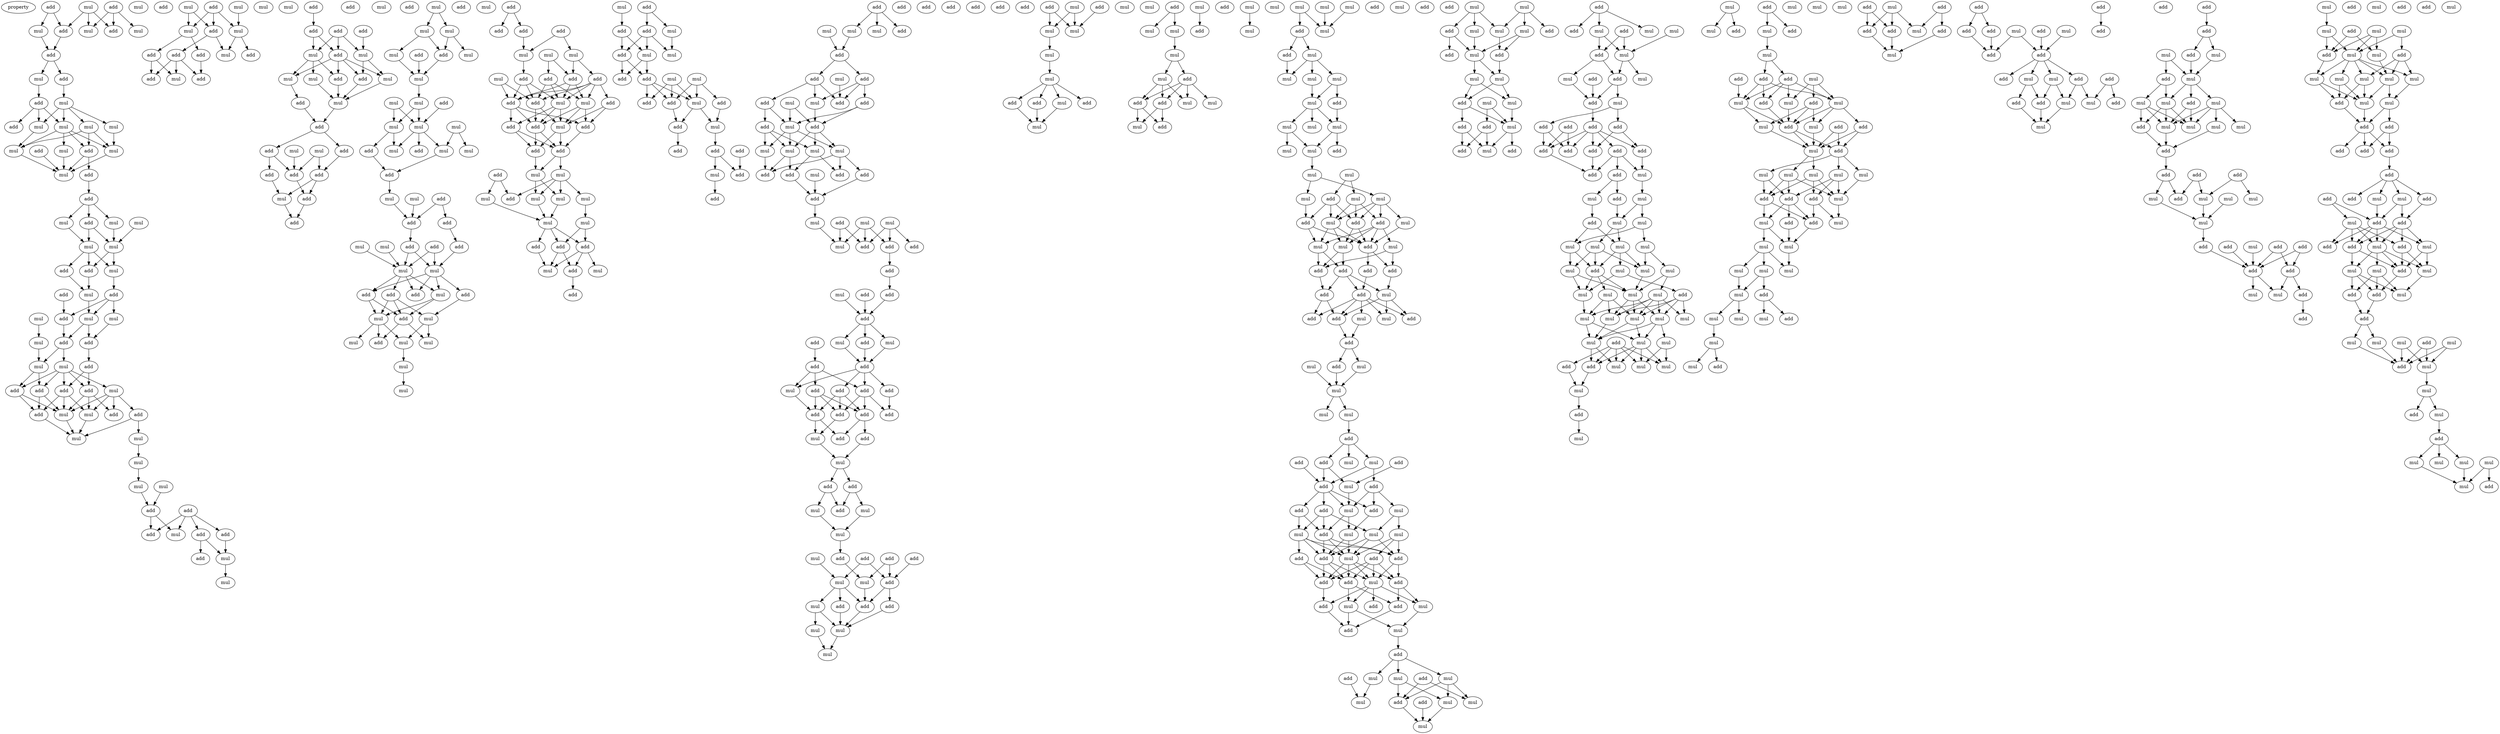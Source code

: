 digraph {
    node [fontcolor=black]
    property [mul=2,lf=1.5]
    0 [ label = add ];
    1 [ label = add ];
    2 [ label = mul ];
    3 [ label = add ];
    4 [ label = mul ];
    5 [ label = add ];
    6 [ label = mul ];
    7 [ label = mul ];
    8 [ label = add ];
    9 [ label = mul ];
    10 [ label = mul ];
    11 [ label = add ];
    12 [ label = add ];
    13 [ label = add ];
    14 [ label = mul ];
    15 [ label = mul ];
    16 [ label = mul ];
    17 [ label = mul ];
    18 [ label = add ];
    19 [ label = mul ];
    20 [ label = mul ];
    21 [ label = add ];
    22 [ label = mul ];
    23 [ label = mul ];
    24 [ label = add ];
    25 [ label = mul ];
    26 [ label = add ];
    27 [ label = add ];
    28 [ label = mul ];
    29 [ label = add ];
    30 [ label = mul ];
    31 [ label = mul ];
    32 [ label = mul ];
    33 [ label = mul ];
    34 [ label = add ];
    35 [ label = add ];
    36 [ label = mul ];
    37 [ label = mul ];
    38 [ label = add ];
    39 [ label = add ];
    40 [ label = add ];
    41 [ label = mul ];
    42 [ label = mul ];
    43 [ label = mul ];
    44 [ label = add ];
    45 [ label = mul ];
    46 [ label = add ];
    47 [ label = add ];
    48 [ label = mul ];
    49 [ label = mul ];
    50 [ label = add ];
    51 [ label = mul ];
    52 [ label = add ];
    53 [ label = add ];
    54 [ label = add ];
    55 [ label = mul ];
    56 [ label = add ];
    57 [ label = add ];
    58 [ label = add ];
    59 [ label = mul ];
    60 [ label = mul ];
    61 [ label = mul ];
    62 [ label = mul ];
    63 [ label = mul ];
    64 [ label = mul ];
    65 [ label = add ];
    66 [ label = add ];
    67 [ label = mul ];
    68 [ label = add ];
    69 [ label = add ];
    70 [ label = add ];
    71 [ label = add ];
    72 [ label = mul ];
    73 [ label = mul ];
    74 [ label = mul ];
    75 [ label = add ];
    76 [ label = mul ];
    77 [ label = mul ];
    78 [ label = mul ];
    79 [ label = add ];
    80 [ label = mul ];
    81 [ label = add ];
    82 [ label = add ];
    83 [ label = add ];
    84 [ label = mul ];
    85 [ label = add ];
    86 [ label = add ];
    87 [ label = mul ];
    88 [ label = add ];
    89 [ label = mul ];
    90 [ label = add ];
    91 [ label = add ];
    92 [ label = add ];
    93 [ label = add ];
    94 [ label = mul ];
    95 [ label = add ];
    96 [ label = mul ];
    97 [ label = add ];
    98 [ label = mul ];
    99 [ label = mul ];
    100 [ label = mul ];
    101 [ label = add ];
    102 [ label = add ];
    103 [ label = mul ];
    104 [ label = add ];
    105 [ label = add ];
    106 [ label = add ];
    107 [ label = mul ];
    108 [ label = mul ];
    109 [ label = add ];
    110 [ label = add ];
    111 [ label = add ];
    112 [ label = add ];
    113 [ label = add ];
    114 [ label = mul ];
    115 [ label = add ];
    116 [ label = mul ];
    117 [ label = add ];
    118 [ label = mul ];
    119 [ label = mul ];
    120 [ label = mul ];
    121 [ label = add ];
    122 [ label = mul ];
    123 [ label = add ];
    124 [ label = mul ];
    125 [ label = add ];
    126 [ label = mul ];
    127 [ label = add ];
    128 [ label = mul ];
    129 [ label = mul ];
    130 [ label = mul ];
    131 [ label = mul ];
    132 [ label = mul ];
    133 [ label = mul ];
    134 [ label = add ];
    135 [ label = add ];
    136 [ label = mul ];
    137 [ label = mul ];
    138 [ label = mul ];
    139 [ label = add ];
    140 [ label = mul ];
    141 [ label = add ];
    142 [ label = mul ];
    143 [ label = add ];
    144 [ label = add ];
    145 [ label = add ];
    146 [ label = add ];
    147 [ label = add ];
    148 [ label = mul ];
    149 [ label = mul ];
    150 [ label = mul ];
    151 [ label = mul ];
    152 [ label = add ];
    153 [ label = add ];
    154 [ label = add ];
    155 [ label = mul ];
    156 [ label = add ];
    157 [ label = mul ];
    158 [ label = mul ];
    159 [ label = add ];
    160 [ label = add ];
    161 [ label = mul ];
    162 [ label = mul ];
    163 [ label = mul ];
    164 [ label = mul ];
    165 [ label = add ];
    166 [ label = mul ];
    167 [ label = add ];
    168 [ label = add ];
    169 [ label = add ];
    170 [ label = mul ];
    171 [ label = mul ];
    172 [ label = mul ];
    173 [ label = add ];
    174 [ label = add ];
    175 [ label = mul ];
    176 [ label = add ];
    177 [ label = add ];
    178 [ label = mul ];
    179 [ label = add ];
    180 [ label = add ];
    181 [ label = mul ];
    182 [ label = add ];
    183 [ label = add ];
    184 [ label = mul ];
    185 [ label = add ];
    186 [ label = add ];
    187 [ label = add ];
    188 [ label = add ];
    189 [ label = mul ];
    190 [ label = add ];
    191 [ label = mul ];
    192 [ label = mul ];
    193 [ label = mul ];
    194 [ label = mul ];
    195 [ label = add ];
    196 [ label = mul ];
    197 [ label = mul ];
    198 [ label = mul ];
    199 [ label = add ];
    200 [ label = add ];
    201 [ label = add ];
    202 [ label = add ];
    203 [ label = mul ];
    204 [ label = mul ];
    205 [ label = add ];
    206 [ label = mul ];
    207 [ label = add ];
    208 [ label = add ];
    209 [ label = add ];
    210 [ label = mul ];
    211 [ label = mul ];
    212 [ label = add ];
    213 [ label = mul ];
    214 [ label = add ];
    215 [ label = add ];
    216 [ label = mul ];
    217 [ label = mul ];
    218 [ label = add ];
    219 [ label = add ];
    220 [ label = mul ];
    221 [ label = add ];
    222 [ label = mul ];
    223 [ label = add ];
    224 [ label = add ];
    225 [ label = add ];
    226 [ label = add ];
    227 [ label = mul ];
    228 [ label = add ];
    229 [ label = add ];
    230 [ label = add ];
    231 [ label = mul ];
    232 [ label = mul ];
    233 [ label = mul ];
    234 [ label = add ];
    235 [ label = add ];
    236 [ label = add ];
    237 [ label = mul ];
    238 [ label = add ];
    239 [ label = add ];
    240 [ label = mul ];
    241 [ label = add ];
    242 [ label = mul ];
    243 [ label = add ];
    244 [ label = add ];
    245 [ label = add ];
    246 [ label = mul ];
    247 [ label = add ];
    248 [ label = mul ];
    249 [ label = mul ];
    250 [ label = mul ];
    251 [ label = mul ];
    252 [ label = mul ];
    253 [ label = add ];
    254 [ label = add ];
    255 [ label = add ];
    256 [ label = add ];
    257 [ label = add ];
    258 [ label = add ];
    259 [ label = mul ];
    260 [ label = mul ];
    261 [ label = mul ];
    262 [ label = add ];
    263 [ label = mul ];
    264 [ label = add ];
    265 [ label = add ];
    266 [ label = add ];
    267 [ label = mul ];
    268 [ label = add ];
    269 [ label = add ];
    270 [ label = add ];
    271 [ label = add ];
    272 [ label = add ];
    273 [ label = add ];
    274 [ label = add ];
    275 [ label = mul ];
    276 [ label = mul ];
    277 [ label = add ];
    278 [ label = add ];
    279 [ label = mul ];
    280 [ label = add ];
    281 [ label = add ];
    282 [ label = add ];
    283 [ label = add ];
    284 [ label = add ];
    285 [ label = add ];
    286 [ label = add ];
    287 [ label = add ];
    288 [ label = mul ];
    289 [ label = add ];
    290 [ label = add ];
    291 [ label = mul ];
    292 [ label = add ];
    293 [ label = add ];
    294 [ label = add ];
    295 [ label = mul ];
    296 [ label = add ];
    297 [ label = add ];
    298 [ label = mul ];
    299 [ label = mul ];
    300 [ label = mul ];
    301 [ label = add ];
    302 [ label = add ];
    303 [ label = add ];
    304 [ label = add ];
    305 [ label = mul ];
    306 [ label = mul ];
    307 [ label = add ];
    308 [ label = add ];
    309 [ label = mul ];
    310 [ label = add ];
    311 [ label = add ];
    312 [ label = mul ];
    313 [ label = mul ];
    314 [ label = mul ];
    315 [ label = add ];
    316 [ label = mul ];
    317 [ label = add ];
    318 [ label = add ];
    319 [ label = mul ];
    320 [ label = mul ];
    321 [ label = mul ];
    322 [ label = mul ];
    323 [ label = mul ];
    324 [ label = add ];
    325 [ label = mul ];
    326 [ label = add ];
    327 [ label = add ];
    328 [ label = mul ];
    329 [ label = mul ];
    330 [ label = add ];
    331 [ label = mul ];
    332 [ label = add ];
    333 [ label = mul ];
    334 [ label = add ];
    335 [ label = mul ];
    336 [ label = mul ];
    337 [ label = mul ];
    338 [ label = add ];
    339 [ label = add ];
    340 [ label = add ];
    341 [ label = mul ];
    342 [ label = mul ];
    343 [ label = mul ];
    344 [ label = add ];
    345 [ label = mul ];
    346 [ label = mul ];
    347 [ label = mul ];
    348 [ label = mul ];
    349 [ label = mul ];
    350 [ label = mul ];
    351 [ label = add ];
    352 [ label = mul ];
    353 [ label = add ];
    354 [ label = mul ];
    355 [ label = mul ];
    356 [ label = mul ];
    357 [ label = mul ];
    358 [ label = mul ];
    359 [ label = add ];
    360 [ label = mul ];
    361 [ label = mul ];
    362 [ label = mul ];
    363 [ label = mul ];
    364 [ label = mul ];
    365 [ label = add ];
    366 [ label = mul ];
    367 [ label = mul ];
    368 [ label = add ];
    369 [ label = mul ];
    370 [ label = mul ];
    371 [ label = mul ];
    372 [ label = add ];
    373 [ label = mul ];
    374 [ label = add ];
    375 [ label = mul ];
    376 [ label = add ];
    377 [ label = mul ];
    378 [ label = mul ];
    379 [ label = mul ];
    380 [ label = add ];
    381 [ label = add ];
    382 [ label = add ];
    383 [ label = add ];
    384 [ label = add ];
    385 [ label = add ];
    386 [ label = add ];
    387 [ label = mul ];
    388 [ label = add ];
    389 [ label = mul ];
    390 [ label = mul ];
    391 [ label = add ];
    392 [ label = add ];
    393 [ label = add ];
    394 [ label = mul ];
    395 [ label = add ];
    396 [ label = mul ];
    397 [ label = add ];
    398 [ label = mul ];
    399 [ label = mul ];
    400 [ label = mul ];
    401 [ label = add ];
    402 [ label = mul ];
    403 [ label = add ];
    404 [ label = add ];
    405 [ label = mul ];
    406 [ label = mul ];
    407 [ label = add ];
    408 [ label = add ];
    409 [ label = add ];
    410 [ label = mul ];
    411 [ label = add ];
    412 [ label = add ];
    413 [ label = mul ];
    414 [ label = mul ];
    415 [ label = add ];
    416 [ label = add ];
    417 [ label = add ];
    418 [ label = add ];
    419 [ label = mul ];
    420 [ label = mul ];
    421 [ label = mul ];
    422 [ label = mul ];
    423 [ label = add ];
    424 [ label = mul ];
    425 [ label = add ];
    426 [ label = add ];
    427 [ label = add ];
    428 [ label = mul ];
    429 [ label = add ];
    430 [ label = add ];
    431 [ label = add ];
    432 [ label = mul ];
    433 [ label = add ];
    434 [ label = add ];
    435 [ label = mul ];
    436 [ label = add ];
    437 [ label = add ];
    438 [ label = mul ];
    439 [ label = add ];
    440 [ label = mul ];
    441 [ label = mul ];
    442 [ label = mul ];
    443 [ label = add ];
    444 [ label = add ];
    445 [ label = add ];
    446 [ label = mul ];
    447 [ label = mul ];
    448 [ label = add ];
    449 [ label = mul ];
    450 [ label = mul ];
    451 [ label = mul ];
    452 [ label = mul ];
    453 [ label = mul ];
    454 [ label = mul ];
    455 [ label = mul ];
    456 [ label = add ];
    457 [ label = add ];
    458 [ label = add ];
    459 [ label = mul ];
    460 [ label = add ];
    461 [ label = mul ];
    462 [ label = mul ];
    463 [ label = mul ];
    464 [ label = add ];
    465 [ label = mul ];
    466 [ label = add ];
    467 [ label = add ];
    468 [ label = mul ];
    469 [ label = add ];
    470 [ label = add ];
    471 [ label = mul ];
    472 [ label = add ];
    473 [ label = mul ];
    474 [ label = mul ];
    475 [ label = add ];
    476 [ label = mul ];
    477 [ label = add ];
    478 [ label = mul ];
    479 [ label = add ];
    480 [ label = mul ];
    481 [ label = add ];
    482 [ label = mul ];
    483 [ label = add ];
    484 [ label = add ];
    485 [ label = mul ];
    486 [ label = add ];
    487 [ label = add ];
    488 [ label = add ];
    489 [ label = add ];
    490 [ label = add ];
    491 [ label = add ];
    492 [ label = add ];
    493 [ label = add ];
    494 [ label = add ];
    495 [ label = mul ];
    496 [ label = add ];
    497 [ label = add ];
    498 [ label = add ];
    499 [ label = mul ];
    500 [ label = mul ];
    501 [ label = mul ];
    502 [ label = mul ];
    503 [ label = add ];
    504 [ label = mul ];
    505 [ label = mul ];
    506 [ label = mul ];
    507 [ label = mul ];
    508 [ label = add ];
    509 [ label = mul ];
    510 [ label = mul ];
    511 [ label = mul ];
    512 [ label = mul ];
    513 [ label = mul ];
    514 [ label = mul ];
    515 [ label = mul ];
    516 [ label = add ];
    517 [ label = mul ];
    518 [ label = mul ];
    519 [ label = mul ];
    520 [ label = mul ];
    521 [ label = mul ];
    522 [ label = mul ];
    523 [ label = mul ];
    524 [ label = add ];
    525 [ label = mul ];
    526 [ label = mul ];
    527 [ label = mul ];
    528 [ label = add ];
    529 [ label = mul ];
    530 [ label = add ];
    531 [ label = mul ];
    532 [ label = mul ];
    533 [ label = mul ];
    534 [ label = mul ];
    535 [ label = add ];
    536 [ label = add ];
    537 [ label = mul ];
    538 [ label = add ];
    539 [ label = mul ];
    540 [ label = add ];
    541 [ label = mul ];
    542 [ label = add ];
    543 [ label = mul ];
    544 [ label = add ];
    545 [ label = add ];
    546 [ label = mul ];
    547 [ label = add ];
    548 [ label = mul ];
    549 [ label = mul ];
    550 [ label = add ];
    551 [ label = mul ];
    552 [ label = mul ];
    553 [ label = add ];
    554 [ label = add ];
    555 [ label = add ];
    556 [ label = mul ];
    557 [ label = add ];
    558 [ label = mul ];
    559 [ label = mul ];
    560 [ label = mul ];
    561 [ label = mul ];
    562 [ label = mul ];
    563 [ label = mul ];
    564 [ label = add ];
    565 [ label = add ];
    566 [ label = add ];
    567 [ label = add ];
    568 [ label = mul ];
    569 [ label = add ];
    570 [ label = mul ];
    571 [ label = mul ];
    572 [ label = mul ];
    573 [ label = mul ];
    574 [ label = mul ];
    575 [ label = mul ];
    576 [ label = mul ];
    577 [ label = add ];
    578 [ label = mul ];
    579 [ label = mul ];
    580 [ label = mul ];
    581 [ label = add ];
    582 [ label = mul ];
    583 [ label = mul ];
    584 [ label = mul ];
    585 [ label = add ];
    586 [ label = mul ];
    587 [ label = mul ];
    588 [ label = mul ];
    589 [ label = add ];
    590 [ label = add ];
    591 [ label = mul ];
    592 [ label = add ];
    593 [ label = add ];
    594 [ label = add ];
    595 [ label = mul ];
    596 [ label = add ];
    597 [ label = mul ];
    598 [ label = mul ];
    599 [ label = add ];
    600 [ label = add ];
    601 [ label = add ];
    602 [ label = add ];
    603 [ label = add ];
    604 [ label = add ];
    605 [ label = add ];
    606 [ label = add ];
    607 [ label = mul ];
    608 [ label = mul ];
    609 [ label = add ];
    610 [ label = add ];
    611 [ label = add ];
    612 [ label = mul ];
    613 [ label = mul ];
    614 [ label = mul ];
    615 [ label = add ];
    616 [ label = add ];
    617 [ label = add ];
    618 [ label = add ];
    619 [ label = add ];
    620 [ label = mul ];
    621 [ label = mul ];
    622 [ label = add ];
    623 [ label = mul ];
    624 [ label = add ];
    625 [ label = add ];
    626 [ label = mul ];
    627 [ label = mul ];
    628 [ label = mul ];
    629 [ label = mul ];
    630 [ label = mul ];
    631 [ label = mul ];
    632 [ label = mul ];
    633 [ label = add ];
    634 [ label = add ];
    635 [ label = add ];
    636 [ label = add ];
    637 [ label = add ];
    638 [ label = mul ];
    639 [ label = mul ];
    640 [ label = mul ];
    641 [ label = mul ];
    642 [ label = add ];
    643 [ label = mul ];
    644 [ label = add ];
    645 [ label = mul ];
    646 [ label = add ];
    647 [ label = add ];
    648 [ label = add ];
    649 [ label = add ];
    650 [ label = add ];
    651 [ label = mul ];
    652 [ label = add ];
    653 [ label = mul ];
    654 [ label = add ];
    655 [ label = mul ];
    656 [ label = add ];
    657 [ label = mul ];
    658 [ label = mul ];
    659 [ label = mul ];
    660 [ label = add ];
    661 [ label = add ];
    662 [ label = mul ];
    663 [ label = mul ];
    664 [ label = mul ];
    665 [ label = mul ];
    666 [ label = mul ];
    667 [ label = mul ];
    668 [ label = mul ];
    669 [ label = add ];
    670 [ label = mul ];
    671 [ label = mul ];
    672 [ label = add ];
    673 [ label = add ];
    674 [ label = add ];
    675 [ label = mul ];
    676 [ label = add ];
    677 [ label = add ];
    678 [ label = add ];
    679 [ label = add ];
    680 [ label = add ];
    681 [ label = mul ];
    682 [ label = add ];
    683 [ label = add ];
    684 [ label = mul ];
    685 [ label = add ];
    686 [ label = add ];
    687 [ label = mul ];
    688 [ label = add ];
    689 [ label = add ];
    690 [ label = mul ];
    691 [ label = mul ];
    692 [ label = add ];
    693 [ label = add ];
    694 [ label = mul ];
    695 [ label = mul ];
    696 [ label = mul ];
    697 [ label = add ];
    698 [ label = add ];
    699 [ label = mul ];
    700 [ label = add ];
    701 [ label = add ];
    702 [ label = add ];
    703 [ label = mul ];
    704 [ label = mul ];
    705 [ label = mul ];
    706 [ label = add ];
    707 [ label = mul ];
    708 [ label = mul ];
    709 [ label = add ];
    710 [ label = mul ];
    711 [ label = add ];
    712 [ label = mul ];
    713 [ label = add ];
    714 [ label = mul ];
    715 [ label = mul ];
    716 [ label = mul ];
    717 [ label = mul ];
    718 [ label = mul ];
    719 [ label = add ];
    720 [ label = mul ];
    0 -> 3 [ name = 0 ];
    0 -> 7 [ name = 1 ];
    1 -> 4 [ name = 2 ];
    1 -> 5 [ name = 3 ];
    1 -> 6 [ name = 4 ];
    2 -> 3 [ name = 5 ];
    2 -> 4 [ name = 6 ];
    2 -> 5 [ name = 7 ];
    3 -> 8 [ name = 8 ];
    7 -> 8 [ name = 9 ];
    8 -> 9 [ name = 10 ];
    8 -> 11 [ name = 11 ];
    9 -> 13 [ name = 12 ];
    11 -> 14 [ name = 13 ];
    13 -> 16 [ name = 14 ];
    13 -> 17 [ name = 15 ];
    13 -> 18 [ name = 16 ];
    14 -> 15 [ name = 17 ];
    14 -> 16 [ name = 18 ];
    14 -> 17 [ name = 19 ];
    14 -> 19 [ name = 20 ];
    15 -> 22 [ name = 21 ];
    15 -> 23 [ name = 22 ];
    15 -> 24 [ name = 23 ];
    16 -> 20 [ name = 24 ];
    16 -> 22 [ name = 25 ];
    16 -> 23 [ name = 26 ];
    16 -> 24 [ name = 27 ];
    17 -> 23 [ name = 28 ];
    19 -> 22 [ name = 29 ];
    20 -> 25 [ name = 30 ];
    21 -> 25 [ name = 31 ];
    22 -> 25 [ name = 32 ];
    23 -> 25 [ name = 33 ];
    24 -> 25 [ name = 34 ];
    24 -> 26 [ name = 35 ];
    26 -> 27 [ name = 36 ];
    27 -> 28 [ name = 37 ];
    27 -> 29 [ name = 38 ];
    27 -> 31 [ name = 39 ];
    28 -> 33 [ name = 40 ];
    29 -> 32 [ name = 41 ];
    29 -> 33 [ name = 42 ];
    30 -> 32 [ name = 43 ];
    31 -> 32 [ name = 44 ];
    32 -> 34 [ name = 45 ];
    32 -> 36 [ name = 46 ];
    33 -> 34 [ name = 47 ];
    33 -> 35 [ name = 48 ];
    33 -> 36 [ name = 49 ];
    34 -> 37 [ name = 50 ];
    35 -> 37 [ name = 51 ];
    36 -> 38 [ name = 52 ];
    37 -> 42 [ name = 53 ];
    38 -> 40 [ name = 54 ];
    38 -> 41 [ name = 55 ];
    38 -> 42 [ name = 56 ];
    39 -> 40 [ name = 57 ];
    40 -> 46 [ name = 58 ];
    41 -> 44 [ name = 59 ];
    42 -> 44 [ name = 60 ];
    42 -> 46 [ name = 61 ];
    43 -> 45 [ name = 62 ];
    44 -> 47 [ name = 63 ];
    45 -> 48 [ name = 64 ];
    46 -> 48 [ name = 65 ];
    46 -> 49 [ name = 66 ];
    47 -> 50 [ name = 67 ];
    47 -> 54 [ name = 68 ];
    48 -> 52 [ name = 69 ];
    48 -> 53 [ name = 70 ];
    49 -> 50 [ name = 71 ];
    49 -> 51 [ name = 72 ];
    49 -> 52 [ name = 73 ];
    49 -> 53 [ name = 74 ];
    49 -> 54 [ name = 75 ];
    50 -> 55 [ name = 76 ];
    50 -> 56 [ name = 77 ];
    50 -> 59 [ name = 78 ];
    51 -> 55 [ name = 79 ];
    51 -> 56 [ name = 80 ];
    51 -> 57 [ name = 81 ];
    51 -> 59 [ name = 82 ];
    52 -> 58 [ name = 83 ];
    52 -> 59 [ name = 84 ];
    53 -> 58 [ name = 85 ];
    53 -> 59 [ name = 86 ];
    54 -> 55 [ name = 87 ];
    54 -> 58 [ name = 88 ];
    54 -> 59 [ name = 89 ];
    55 -> 61 [ name = 90 ];
    57 -> 60 [ name = 91 ];
    57 -> 61 [ name = 92 ];
    58 -> 61 [ name = 93 ];
    59 -> 61 [ name = 94 ];
    60 -> 62 [ name = 95 ];
    62 -> 63 [ name = 96 ];
    63 -> 65 [ name = 97 ];
    64 -> 65 [ name = 98 ];
    65 -> 67 [ name = 99 ];
    65 -> 69 [ name = 100 ];
    66 -> 67 [ name = 101 ];
    66 -> 68 [ name = 102 ];
    66 -> 69 [ name = 103 ];
    66 -> 70 [ name = 104 ];
    68 -> 71 [ name = 105 ];
    68 -> 72 [ name = 106 ];
    70 -> 72 [ name = 107 ];
    72 -> 73 [ name = 108 ];
    74 -> 78 [ name = 109 ];
    74 -> 79 [ name = 110 ];
    75 -> 78 [ name = 111 ];
    75 -> 79 [ name = 112 ];
    75 -> 80 [ name = 113 ];
    77 -> 80 [ name = 114 ];
    78 -> 82 [ name = 115 ];
    78 -> 85 [ name = 116 ];
    79 -> 83 [ name = 117 ];
    79 -> 84 [ name = 118 ];
    80 -> 81 [ name = 119 ];
    80 -> 84 [ name = 120 ];
    82 -> 86 [ name = 121 ];
    82 -> 87 [ name = 122 ];
    83 -> 86 [ name = 123 ];
    83 -> 87 [ name = 124 ];
    83 -> 88 [ name = 125 ];
    85 -> 88 [ name = 126 ];
    90 -> 92 [ name = 127 ];
    91 -> 94 [ name = 128 ];
    91 -> 95 [ name = 129 ];
    91 -> 96 [ name = 130 ];
    92 -> 94 [ name = 131 ];
    92 -> 95 [ name = 132 ];
    93 -> 96 [ name = 133 ];
    94 -> 98 [ name = 134 ];
    94 -> 99 [ name = 135 ];
    94 -> 101 [ name = 136 ];
    95 -> 97 [ name = 137 ];
    95 -> 98 [ name = 138 ];
    95 -> 100 [ name = 139 ];
    95 -> 101 [ name = 140 ];
    96 -> 97 [ name = 141 ];
    96 -> 100 [ name = 142 ];
    97 -> 103 [ name = 143 ];
    98 -> 102 [ name = 144 ];
    99 -> 103 [ name = 145 ];
    100 -> 103 [ name = 146 ];
    101 -> 103 [ name = 147 ];
    102 -> 104 [ name = 148 ];
    103 -> 104 [ name = 149 ];
    104 -> 105 [ name = 150 ];
    104 -> 109 [ name = 151 ];
    105 -> 110 [ name = 152 ];
    105 -> 111 [ name = 153 ];
    107 -> 111 [ name = 154 ];
    107 -> 112 [ name = 155 ];
    108 -> 111 [ name = 156 ];
    109 -> 112 [ name = 157 ];
    110 -> 114 [ name = 158 ];
    111 -> 113 [ name = 159 ];
    112 -> 113 [ name = 160 ];
    112 -> 114 [ name = 161 ];
    113 -> 115 [ name = 162 ];
    114 -> 115 [ name = 163 ];
    118 -> 119 [ name = 164 ];
    118 -> 120 [ name = 165 ];
    119 -> 122 [ name = 166 ];
    119 -> 123 [ name = 167 ];
    120 -> 123 [ name = 168 ];
    120 -> 124 [ name = 169 ];
    122 -> 126 [ name = 170 ];
    123 -> 126 [ name = 171 ];
    125 -> 126 [ name = 172 ];
    126 -> 129 [ name = 173 ];
    127 -> 132 [ name = 174 ];
    129 -> 131 [ name = 175 ];
    129 -> 132 [ name = 176 ];
    130 -> 131 [ name = 177 ];
    130 -> 132 [ name = 178 ];
    131 -> 135 [ name = 179 ];
    131 -> 137 [ name = 180 ];
    132 -> 134 [ name = 181 ];
    132 -> 137 [ name = 182 ];
    132 -> 138 [ name = 183 ];
    133 -> 136 [ name = 184 ];
    133 -> 138 [ name = 185 ];
    135 -> 139 [ name = 186 ];
    138 -> 139 [ name = 187 ];
    139 -> 140 [ name = 188 ];
    140 -> 144 [ name = 189 ];
    141 -> 143 [ name = 190 ];
    141 -> 144 [ name = 191 ];
    142 -> 144 [ name = 192 ];
    143 -> 146 [ name = 193 ];
    144 -> 147 [ name = 194 ];
    145 -> 150 [ name = 195 ];
    145 -> 151 [ name = 196 ];
    146 -> 150 [ name = 197 ];
    147 -> 150 [ name = 198 ];
    147 -> 151 [ name = 199 ];
    148 -> 151 [ name = 200 ];
    149 -> 151 [ name = 201 ];
    150 -> 152 [ name = 202 ];
    150 -> 154 [ name = 203 ];
    150 -> 155 [ name = 204 ];
    150 -> 156 [ name = 205 ];
    151 -> 153 [ name = 206 ];
    151 -> 154 [ name = 207 ];
    151 -> 155 [ name = 208 ];
    151 -> 156 [ name = 209 ];
    152 -> 158 [ name = 210 ];
    153 -> 157 [ name = 211 ];
    153 -> 158 [ name = 212 ];
    153 -> 159 [ name = 213 ];
    154 -> 157 [ name = 214 ];
    154 -> 159 [ name = 215 ];
    155 -> 157 [ name = 216 ];
    155 -> 159 [ name = 217 ];
    157 -> 160 [ name = 218 ];
    157 -> 161 [ name = 219 ];
    157 -> 163 [ name = 220 ];
    158 -> 161 [ name = 221 ];
    158 -> 162 [ name = 222 ];
    159 -> 160 [ name = 223 ];
    159 -> 162 [ name = 224 ];
    161 -> 164 [ name = 225 ];
    164 -> 166 [ name = 226 ];
    165 -> 168 [ name = 227 ];
    165 -> 169 [ name = 228 ];
    167 -> 170 [ name = 229 ];
    167 -> 171 [ name = 230 ];
    169 -> 171 [ name = 231 ];
    170 -> 176 [ name = 232 ];
    170 -> 177 [ name = 233 ];
    171 -> 174 [ name = 234 ];
    172 -> 173 [ name = 235 ];
    172 -> 176 [ name = 236 ];
    173 -> 178 [ name = 237 ];
    173 -> 181 [ name = 238 ];
    173 -> 182 [ name = 239 ];
    174 -> 178 [ name = 240 ];
    174 -> 179 [ name = 241 ];
    174 -> 182 [ name = 242 ];
    175 -> 179 [ name = 243 ];
    175 -> 182 [ name = 244 ];
    176 -> 178 [ name = 245 ];
    176 -> 179 [ name = 246 ];
    176 -> 181 [ name = 247 ];
    177 -> 178 [ name = 248 ];
    177 -> 179 [ name = 249 ];
    177 -> 180 [ name = 250 ];
    177 -> 181 [ name = 251 ];
    177 -> 182 [ name = 252 ];
    178 -> 183 [ name = 253 ];
    178 -> 184 [ name = 254 ];
    178 -> 186 [ name = 255 ];
    179 -> 183 [ name = 256 ];
    179 -> 185 [ name = 257 ];
    179 -> 186 [ name = 258 ];
    180 -> 184 [ name = 259 ];
    180 -> 185 [ name = 260 ];
    181 -> 184 [ name = 261 ];
    181 -> 185 [ name = 262 ];
    181 -> 186 [ name = 263 ];
    182 -> 184 [ name = 264 ];
    182 -> 186 [ name = 265 ];
    183 -> 187 [ name = 266 ];
    183 -> 188 [ name = 267 ];
    184 -> 187 [ name = 268 ];
    184 -> 188 [ name = 269 ];
    185 -> 187 [ name = 270 ];
    186 -> 187 [ name = 271 ];
    186 -> 188 [ name = 272 ];
    187 -> 189 [ name = 273 ];
    187 -> 191 [ name = 274 ];
    188 -> 189 [ name = 275 ];
    189 -> 192 [ name = 276 ];
    189 -> 193 [ name = 277 ];
    190 -> 195 [ name = 278 ];
    190 -> 196 [ name = 279 ];
    191 -> 192 [ name = 280 ];
    191 -> 193 [ name = 281 ];
    191 -> 194 [ name = 282 ];
    191 -> 195 [ name = 283 ];
    192 -> 197 [ name = 284 ];
    193 -> 197 [ name = 285 ];
    194 -> 198 [ name = 286 ];
    196 -> 197 [ name = 287 ];
    197 -> 199 [ name = 288 ];
    197 -> 200 [ name = 289 ];
    197 -> 201 [ name = 290 ];
    198 -> 200 [ name = 291 ];
    198 -> 201 [ name = 292 ];
    199 -> 203 [ name = 293 ];
    200 -> 202 [ name = 294 ];
    200 -> 203 [ name = 295 ];
    201 -> 202 [ name = 296 ];
    201 -> 203 [ name = 297 ];
    201 -> 204 [ name = 298 ];
    202 -> 205 [ name = 299 ];
    206 -> 209 [ name = 300 ];
    207 -> 208 [ name = 301 ];
    207 -> 210 [ name = 302 ];
    208 -> 211 [ name = 303 ];
    208 -> 212 [ name = 304 ];
    208 -> 213 [ name = 305 ];
    209 -> 212 [ name = 306 ];
    209 -> 213 [ name = 307 ];
    210 -> 211 [ name = 308 ];
    212 -> 214 [ name = 309 ];
    212 -> 215 [ name = 310 ];
    213 -> 214 [ name = 311 ];
    213 -> 215 [ name = 312 ];
    215 -> 218 [ name = 313 ];
    215 -> 219 [ name = 314 ];
    215 -> 220 [ name = 315 ];
    216 -> 219 [ name = 316 ];
    216 -> 220 [ name = 317 ];
    216 -> 221 [ name = 318 ];
    217 -> 218 [ name = 319 ];
    217 -> 219 [ name = 320 ];
    217 -> 220 [ name = 321 ];
    219 -> 223 [ name = 322 ];
    220 -> 222 [ name = 323 ];
    220 -> 223 [ name = 324 ];
    221 -> 222 [ name = 325 ];
    222 -> 225 [ name = 326 ];
    223 -> 226 [ name = 327 ];
    224 -> 228 [ name = 328 ];
    225 -> 227 [ name = 329 ];
    225 -> 228 [ name = 330 ];
    227 -> 229 [ name = 331 ];
    230 -> 232 [ name = 332 ];
    230 -> 233 [ name = 333 ];
    230 -> 234 [ name = 334 ];
    231 -> 236 [ name = 335 ];
    232 -> 236 [ name = 336 ];
    236 -> 238 [ name = 337 ];
    236 -> 239 [ name = 338 ];
    237 -> 241 [ name = 339 ];
    238 -> 241 [ name = 340 ];
    238 -> 242 [ name = 341 ];
    238 -> 244 [ name = 342 ];
    239 -> 241 [ name = 343 ];
    239 -> 242 [ name = 344 ];
    239 -> 243 [ name = 345 ];
    240 -> 246 [ name = 346 ];
    240 -> 247 [ name = 347 ];
    242 -> 247 [ name = 348 ];
    243 -> 246 [ name = 349 ];
    243 -> 247 [ name = 350 ];
    244 -> 245 [ name = 351 ];
    244 -> 246 [ name = 352 ];
    245 -> 248 [ name = 353 ];
    245 -> 249 [ name = 354 ];
    245 -> 251 [ name = 355 ];
    246 -> 248 [ name = 356 ];
    246 -> 249 [ name = 357 ];
    246 -> 250 [ name = 358 ];
    247 -> 248 [ name = 359 ];
    247 -> 250 [ name = 360 ];
    247 -> 251 [ name = 361 ];
    248 -> 253 [ name = 362 ];
    248 -> 254 [ name = 363 ];
    249 -> 254 [ name = 364 ];
    250 -> 254 [ name = 365 ];
    250 -> 255 [ name = 366 ];
    250 -> 256 [ name = 367 ];
    251 -> 253 [ name = 368 ];
    251 -> 256 [ name = 369 ];
    252 -> 257 [ name = 370 ];
    253 -> 257 [ name = 371 ];
    255 -> 257 [ name = 372 ];
    257 -> 261 [ name = 373 ];
    258 -> 263 [ name = 374 ];
    258 -> 264 [ name = 375 ];
    259 -> 262 [ name = 376 ];
    259 -> 264 [ name = 377 ];
    259 -> 265 [ name = 378 ];
    260 -> 262 [ name = 379 ];
    260 -> 263 [ name = 380 ];
    260 -> 264 [ name = 381 ];
    261 -> 263 [ name = 382 ];
    262 -> 266 [ name = 383 ];
    266 -> 269 [ name = 384 ];
    267 -> 272 [ name = 385 ];
    268 -> 272 [ name = 386 ];
    269 -> 272 [ name = 387 ];
    272 -> 274 [ name = 388 ];
    272 -> 275 [ name = 389 ];
    272 -> 276 [ name = 390 ];
    273 -> 278 [ name = 391 ];
    274 -> 277 [ name = 392 ];
    275 -> 277 [ name = 393 ];
    276 -> 277 [ name = 394 ];
    277 -> 279 [ name = 395 ];
    277 -> 280 [ name = 396 ];
    277 -> 282 [ name = 397 ];
    277 -> 283 [ name = 398 ];
    278 -> 279 [ name = 399 ];
    278 -> 281 [ name = 400 ];
    278 -> 283 [ name = 401 ];
    279 -> 285 [ name = 402 ];
    280 -> 284 [ name = 403 ];
    281 -> 285 [ name = 404 ];
    281 -> 286 [ name = 405 ];
    281 -> 287 [ name = 406 ];
    282 -> 285 [ name = 407 ];
    282 -> 286 [ name = 408 ];
    282 -> 287 [ name = 409 ];
    283 -> 284 [ name = 410 ];
    283 -> 286 [ name = 411 ];
    283 -> 287 [ name = 412 ];
    285 -> 288 [ name = 413 ];
    285 -> 290 [ name = 414 ];
    286 -> 289 [ name = 415 ];
    286 -> 290 [ name = 416 ];
    287 -> 288 [ name = 417 ];
    288 -> 291 [ name = 418 ];
    289 -> 291 [ name = 419 ];
    291 -> 292 [ name = 420 ];
    291 -> 293 [ name = 421 ];
    292 -> 294 [ name = 422 ];
    292 -> 298 [ name = 423 ];
    293 -> 294 [ name = 424 ];
    293 -> 295 [ name = 425 ];
    295 -> 299 [ name = 426 ];
    298 -> 299 [ name = 427 ];
    299 -> 302 [ name = 428 ];
    300 -> 305 [ name = 429 ];
    301 -> 305 [ name = 430 ];
    301 -> 307 [ name = 431 ];
    302 -> 306 [ name = 432 ];
    303 -> 306 [ name = 433 ];
    303 -> 307 [ name = 434 ];
    304 -> 307 [ name = 435 ];
    305 -> 308 [ name = 436 ];
    305 -> 309 [ name = 437 ];
    305 -> 311 [ name = 438 ];
    306 -> 308 [ name = 439 ];
    307 -> 308 [ name = 440 ];
    307 -> 310 [ name = 441 ];
    308 -> 313 [ name = 442 ];
    309 -> 312 [ name = 443 ];
    309 -> 313 [ name = 444 ];
    310 -> 313 [ name = 445 ];
    311 -> 313 [ name = 446 ];
    312 -> 314 [ name = 447 ];
    313 -> 314 [ name = 448 ];
    316 -> 320 [ name = 449 ];
    316 -> 321 [ name = 450 ];
    317 -> 320 [ name = 451 ];
    317 -> 321 [ name = 452 ];
    318 -> 321 [ name = 453 ];
    320 -> 322 [ name = 454 ];
    322 -> 323 [ name = 455 ];
    323 -> 324 [ name = 456 ];
    323 -> 326 [ name = 457 ];
    323 -> 327 [ name = 458 ];
    323 -> 328 [ name = 459 ];
    324 -> 329 [ name = 460 ];
    326 -> 329 [ name = 461 ];
    328 -> 329 [ name = 462 ];
    330 -> 333 [ name = 463 ];
    330 -> 335 [ name = 464 ];
    331 -> 332 [ name = 465 ];
    335 -> 336 [ name = 466 ];
    336 -> 337 [ name = 467 ];
    336 -> 338 [ name = 468 ];
    337 -> 339 [ name = 469 ];
    337 -> 340 [ name = 470 ];
    337 -> 341 [ name = 471 ];
    338 -> 339 [ name = 472 ];
    338 -> 340 [ name = 473 ];
    338 -> 341 [ name = 474 ];
    338 -> 342 [ name = 475 ];
    339 -> 343 [ name = 476 ];
    339 -> 344 [ name = 477 ];
    340 -> 343 [ name = 478 ];
    340 -> 344 [ name = 479 ];
    345 -> 347 [ name = 480 ];
    348 -> 351 [ name = 481 ];
    348 -> 352 [ name = 482 ];
    349 -> 352 [ name = 483 ];
    350 -> 352 [ name = 484 ];
    351 -> 353 [ name = 485 ];
    351 -> 354 [ name = 486 ];
    353 -> 355 [ name = 487 ];
    354 -> 355 [ name = 488 ];
    354 -> 356 [ name = 489 ];
    354 -> 357 [ name = 490 ];
    356 -> 358 [ name = 491 ];
    357 -> 358 [ name = 492 ];
    357 -> 359 [ name = 493 ];
    358 -> 360 [ name = 494 ];
    358 -> 361 [ name = 495 ];
    358 -> 362 [ name = 496 ];
    359 -> 360 [ name = 497 ];
    360 -> 364 [ name = 498 ];
    360 -> 365 [ name = 499 ];
    362 -> 363 [ name = 500 ];
    362 -> 364 [ name = 501 ];
    364 -> 367 [ name = 502 ];
    366 -> 368 [ name = 503 ];
    366 -> 370 [ name = 504 ];
    367 -> 369 [ name = 505 ];
    367 -> 371 [ name = 506 ];
    368 -> 372 [ name = 507 ];
    368 -> 373 [ name = 508 ];
    368 -> 374 [ name = 509 ];
    369 -> 372 [ name = 510 ];
    370 -> 373 [ name = 511 ];
    370 -> 374 [ name = 512 ];
    370 -> 376 [ name = 513 ];
    371 -> 373 [ name = 514 ];
    371 -> 374 [ name = 515 ];
    371 -> 375 [ name = 516 ];
    371 -> 376 [ name = 517 ];
    372 -> 379 [ name = 518 ];
    372 -> 380 [ name = 519 ];
    373 -> 377 [ name = 520 ];
    373 -> 379 [ name = 521 ];
    373 -> 380 [ name = 522 ];
    374 -> 377 [ name = 523 ];
    374 -> 380 [ name = 524 ];
    375 -> 380 [ name = 525 ];
    376 -> 377 [ name = 526 ];
    376 -> 378 [ name = 527 ];
    376 -> 379 [ name = 528 ];
    376 -> 380 [ name = 529 ];
    377 -> 381 [ name = 530 ];
    377 -> 382 [ name = 531 ];
    378 -> 382 [ name = 532 ];
    378 -> 384 [ name = 533 ];
    379 -> 381 [ name = 534 ];
    379 -> 382 [ name = 535 ];
    380 -> 383 [ name = 536 ];
    380 -> 384 [ name = 537 ];
    381 -> 385 [ name = 538 ];
    381 -> 386 [ name = 539 ];
    381 -> 387 [ name = 540 ];
    382 -> 385 [ name = 541 ];
    383 -> 386 [ name = 542 ];
    384 -> 387 [ name = 543 ];
    385 -> 388 [ name = 544 ];
    385 -> 391 [ name = 545 ];
    386 -> 388 [ name = 546 ];
    386 -> 389 [ name = 547 ];
    386 -> 390 [ name = 548 ];
    386 -> 391 [ name = 549 ];
    386 -> 392 [ name = 550 ];
    387 -> 388 [ name = 551 ];
    387 -> 390 [ name = 552 ];
    387 -> 392 [ name = 553 ];
    388 -> 393 [ name = 554 ];
    389 -> 393 [ name = 555 ];
    393 -> 396 [ name = 556 ];
    393 -> 397 [ name = 557 ];
    394 -> 399 [ name = 558 ];
    396 -> 399 [ name = 559 ];
    397 -> 399 [ name = 560 ];
    399 -> 400 [ name = 561 ];
    399 -> 402 [ name = 562 ];
    402 -> 404 [ name = 563 ];
    404 -> 405 [ name = 564 ];
    404 -> 406 [ name = 565 ];
    404 -> 409 [ name = 566 ];
    406 -> 411 [ name = 567 ];
    406 -> 412 [ name = 568 ];
    407 -> 410 [ name = 569 ];
    408 -> 412 [ name = 570 ];
    409 -> 410 [ name = 571 ];
    409 -> 412 [ name = 572 ];
    410 -> 414 [ name = 573 ];
    411 -> 413 [ name = 574 ];
    411 -> 414 [ name = 575 ];
    411 -> 416 [ name = 576 ];
    412 -> 414 [ name = 577 ];
    412 -> 415 [ name = 578 ];
    412 -> 416 [ name = 579 ];
    412 -> 417 [ name = 580 ];
    413 -> 419 [ name = 581 ];
    413 -> 420 [ name = 582 ];
    414 -> 418 [ name = 583 ];
    414 -> 422 [ name = 584 ];
    415 -> 418 [ name = 585 ];
    415 -> 421 [ name = 586 ];
    416 -> 422 [ name = 587 ];
    417 -> 418 [ name = 588 ];
    417 -> 420 [ name = 589 ];
    417 -> 421 [ name = 590 ];
    418 -> 423 [ name = 591 ];
    418 -> 424 [ name = 592 ];
    418 -> 425 [ name = 593 ];
    419 -> 423 [ name = 594 ];
    419 -> 424 [ name = 595 ];
    419 -> 426 [ name = 596 ];
    420 -> 423 [ name = 597 ];
    420 -> 424 [ name = 598 ];
    420 -> 425 [ name = 599 ];
    421 -> 423 [ name = 600 ];
    421 -> 424 [ name = 601 ];
    421 -> 425 [ name = 602 ];
    421 -> 427 [ name = 603 ];
    422 -> 424 [ name = 604 ];
    422 -> 425 [ name = 605 ];
    423 -> 428 [ name = 606 ];
    423 -> 429 [ name = 607 ];
    424 -> 428 [ name = 608 ];
    424 -> 429 [ name = 609 ];
    424 -> 430 [ name = 610 ];
    424 -> 431 [ name = 611 ];
    425 -> 428 [ name = 612 ];
    425 -> 430 [ name = 613 ];
    425 -> 431 [ name = 614 ];
    426 -> 428 [ name = 615 ];
    426 -> 429 [ name = 616 ];
    426 -> 430 [ name = 617 ];
    426 -> 431 [ name = 618 ];
    427 -> 430 [ name = 619 ];
    427 -> 431 [ name = 620 ];
    428 -> 432 [ name = 621 ];
    428 -> 434 [ name = 622 ];
    428 -> 435 [ name = 623 ];
    428 -> 436 [ name = 624 ];
    429 -> 433 [ name = 625 ];
    429 -> 435 [ name = 626 ];
    430 -> 432 [ name = 627 ];
    430 -> 433 [ name = 628 ];
    431 -> 436 [ name = 629 ];
    432 -> 437 [ name = 630 ];
    432 -> 438 [ name = 631 ];
    433 -> 437 [ name = 632 ];
    435 -> 438 [ name = 633 ];
    436 -> 437 [ name = 634 ];
    438 -> 439 [ name = 635 ];
    439 -> 440 [ name = 636 ];
    439 -> 441 [ name = 637 ];
    439 -> 442 [ name = 638 ];
    440 -> 446 [ name = 639 ];
    440 -> 448 [ name = 640 ];
    441 -> 446 [ name = 641 ];
    441 -> 447 [ name = 642 ];
    441 -> 448 [ name = 643 ];
    442 -> 449 [ name = 644 ];
    443 -> 447 [ name = 645 ];
    443 -> 448 [ name = 646 ];
    444 -> 449 [ name = 647 ];
    445 -> 450 [ name = 648 ];
    446 -> 450 [ name = 649 ];
    448 -> 450 [ name = 650 ];
    451 -> 453 [ name = 651 ];
    451 -> 454 [ name = 652 ];
    451 -> 457 [ name = 653 ];
    452 -> 453 [ name = 654 ];
    452 -> 455 [ name = 655 ];
    452 -> 456 [ name = 656 ];
    453 -> 458 [ name = 657 ];
    454 -> 458 [ name = 658 ];
    454 -> 459 [ name = 659 ];
    455 -> 459 [ name = 660 ];
    456 -> 459 [ name = 661 ];
    456 -> 460 [ name = 662 ];
    458 -> 462 [ name = 663 ];
    459 -> 461 [ name = 664 ];
    459 -> 462 [ name = 665 ];
    461 -> 463 [ name = 666 ];
    461 -> 464 [ name = 667 ];
    462 -> 463 [ name = 668 ];
    462 -> 464 [ name = 669 ];
    463 -> 468 [ name = 670 ];
    464 -> 466 [ name = 671 ];
    464 -> 468 [ name = 672 ];
    465 -> 467 [ name = 673 ];
    465 -> 468 [ name = 674 ];
    466 -> 469 [ name = 675 ];
    466 -> 471 [ name = 676 ];
    467 -> 469 [ name = 677 ];
    467 -> 471 [ name = 678 ];
    468 -> 470 [ name = 679 ];
    468 -> 471 [ name = 680 ];
    472 -> 473 [ name = 681 ];
    472 -> 475 [ name = 682 ];
    472 -> 476 [ name = 683 ];
    474 -> 478 [ name = 684 ];
    476 -> 478 [ name = 685 ];
    476 -> 479 [ name = 686 ];
    477 -> 478 [ name = 687 ];
    477 -> 479 [ name = 688 ];
    478 -> 481 [ name = 689 ];
    478 -> 482 [ name = 690 ];
    479 -> 480 [ name = 691 ];
    479 -> 481 [ name = 692 ];
    480 -> 484 [ name = 693 ];
    481 -> 484 [ name = 694 ];
    481 -> 485 [ name = 695 ];
    483 -> 484 [ name = 696 ];
    484 -> 486 [ name = 697 ];
    485 -> 487 [ name = 698 ];
    485 -> 489 [ name = 699 ];
    486 -> 490 [ name = 700 ];
    486 -> 491 [ name = 701 ];
    486 -> 492 [ name = 702 ];
    486 -> 493 [ name = 703 ];
    486 -> 494 [ name = 704 ];
    487 -> 491 [ name = 705 ];
    487 -> 494 [ name = 706 ];
    488 -> 490 [ name = 707 ];
    488 -> 492 [ name = 708 ];
    489 -> 490 [ name = 709 ];
    489 -> 492 [ name = 710 ];
    491 -> 497 [ name = 711 ];
    492 -> 497 [ name = 712 ];
    493 -> 495 [ name = 713 ];
    493 -> 496 [ name = 714 ];
    493 -> 497 [ name = 715 ];
    494 -> 495 [ name = 716 ];
    495 -> 499 [ name = 717 ];
    496 -> 498 [ name = 718 ];
    496 -> 500 [ name = 719 ];
    498 -> 501 [ name = 720 ];
    499 -> 501 [ name = 721 ];
    499 -> 502 [ name = 722 ];
    500 -> 503 [ name = 723 ];
    501 -> 504 [ name = 724 ];
    501 -> 507 [ name = 725 ];
    502 -> 505 [ name = 726 ];
    502 -> 506 [ name = 727 ];
    503 -> 505 [ name = 728 ];
    503 -> 507 [ name = 729 ];
    504 -> 508 [ name = 730 ];
    504 -> 509 [ name = 731 ];
    504 -> 510 [ name = 732 ];
    505 -> 508 [ name = 733 ];
    505 -> 509 [ name = 734 ];
    506 -> 510 [ name = 735 ];
    506 -> 512 [ name = 736 ];
    507 -> 508 [ name = 737 ];
    507 -> 510 [ name = 738 ];
    507 -> 511 [ name = 739 ];
    508 -> 513 [ name = 740 ];
    508 -> 514 [ name = 741 ];
    508 -> 517 [ name = 742 ];
    509 -> 514 [ name = 743 ];
    509 -> 517 [ name = 744 ];
    510 -> 517 [ name = 745 ];
    511 -> 514 [ name = 746 ];
    511 -> 516 [ name = 747 ];
    512 -> 515 [ name = 748 ];
    512 -> 517 [ name = 749 ];
    513 -> 518 [ name = 750 ];
    513 -> 520 [ name = 751 ];
    513 -> 522 [ name = 752 ];
    514 -> 520 [ name = 753 ];
    515 -> 518 [ name = 754 ];
    515 -> 519 [ name = 755 ];
    515 -> 520 [ name = 756 ];
    515 -> 521 [ name = 757 ];
    515 -> 522 [ name = 758 ];
    516 -> 518 [ name = 759 ];
    516 -> 519 [ name = 760 ];
    516 -> 521 [ name = 761 ];
    516 -> 522 [ name = 762 ];
    517 -> 518 [ name = 763 ];
    517 -> 519 [ name = 764 ];
    517 -> 522 [ name = 765 ];
    518 -> 523 [ name = 766 ];
    519 -> 523 [ name = 767 ];
    519 -> 525 [ name = 768 ];
    519 -> 526 [ name = 769 ];
    520 -> 523 [ name = 770 ];
    520 -> 525 [ name = 771 ];
    522 -> 523 [ name = 772 ];
    522 -> 525 [ name = 773 ];
    523 -> 528 [ name = 774 ];
    523 -> 531 [ name = 775 ];
    524 -> 527 [ name = 776 ];
    524 -> 528 [ name = 777 ];
    524 -> 529 [ name = 778 ];
    524 -> 530 [ name = 779 ];
    524 -> 531 [ name = 780 ];
    525 -> 527 [ name = 781 ];
    525 -> 528 [ name = 782 ];
    525 -> 529 [ name = 783 ];
    525 -> 531 [ name = 784 ];
    526 -> 527 [ name = 785 ];
    526 -> 529 [ name = 786 ];
    528 -> 533 [ name = 787 ];
    530 -> 533 [ name = 788 ];
    532 -> 534 [ name = 789 ];
    532 -> 536 [ name = 790 ];
    533 -> 535 [ name = 791 ];
    535 -> 537 [ name = 792 ];
    538 -> 539 [ name = 793 ];
    538 -> 540 [ name = 794 ];
    539 -> 541 [ name = 795 ];
    541 -> 544 [ name = 796 ];
    541 -> 545 [ name = 797 ];
    542 -> 549 [ name = 798 ];
    543 -> 546 [ name = 799 ];
    543 -> 548 [ name = 800 ];
    543 -> 550 [ name = 801 ];
    544 -> 547 [ name = 802 ];
    544 -> 548 [ name = 803 ];
    544 -> 549 [ name = 804 ];
    545 -> 546 [ name = 805 ];
    545 -> 547 [ name = 806 ];
    545 -> 548 [ name = 807 ];
    545 -> 549 [ name = 808 ];
    546 -> 554 [ name = 809 ];
    547 -> 554 [ name = 810 ];
    548 -> 552 [ name = 811 ];
    548 -> 553 [ name = 812 ];
    548 -> 554 [ name = 813 ];
    549 -> 551 [ name = 814 ];
    549 -> 554 [ name = 815 ];
    550 -> 551 [ name = 816 ];
    550 -> 552 [ name = 817 ];
    550 -> 554 [ name = 818 ];
    551 -> 556 [ name = 819 ];
    552 -> 556 [ name = 820 ];
    553 -> 556 [ name = 821 ];
    553 -> 557 [ name = 822 ];
    554 -> 556 [ name = 823 ];
    554 -> 557 [ name = 824 ];
    555 -> 556 [ name = 825 ];
    555 -> 557 [ name = 826 ];
    556 -> 561 [ name = 827 ];
    556 -> 562 [ name = 828 ];
    557 -> 558 [ name = 829 ];
    557 -> 559 [ name = 830 ];
    557 -> 560 [ name = 831 ];
    558 -> 563 [ name = 832 ];
    558 -> 565 [ name = 833 ];
    558 -> 566 [ name = 834 ];
    559 -> 563 [ name = 835 ];
    560 -> 564 [ name = 836 ];
    560 -> 565 [ name = 837 ];
    561 -> 563 [ name = 838 ];
    561 -> 564 [ name = 839 ];
    561 -> 565 [ name = 840 ];
    562 -> 563 [ name = 841 ];
    562 -> 564 [ name = 842 ];
    562 -> 566 [ name = 843 ];
    563 -> 568 [ name = 844 ];
    564 -> 569 [ name = 845 ];
    564 -> 570 [ name = 846 ];
    565 -> 567 [ name = 847 ];
    565 -> 569 [ name = 848 ];
    565 -> 570 [ name = 849 ];
    566 -> 568 [ name = 850 ];
    566 -> 569 [ name = 851 ];
    567 -> 571 [ name = 852 ];
    569 -> 571 [ name = 853 ];
    570 -> 571 [ name = 854 ];
    570 -> 572 [ name = 855 ];
    571 -> 575 [ name = 856 ];
    572 -> 573 [ name = 857 ];
    572 -> 574 [ name = 858 ];
    572 -> 575 [ name = 859 ];
    573 -> 576 [ name = 860 ];
    574 -> 576 [ name = 861 ];
    574 -> 577 [ name = 862 ];
    576 -> 578 [ name = 863 ];
    576 -> 579 [ name = 864 ];
    577 -> 580 [ name = 865 ];
    577 -> 581 [ name = 866 ];
    578 -> 583 [ name = 867 ];
    583 -> 584 [ name = 868 ];
    583 -> 585 [ name = 869 ];
    588 -> 591 [ name = 870 ];
    588 -> 592 [ name = 871 ];
    588 -> 593 [ name = 872 ];
    589 -> 592 [ name = 873 ];
    589 -> 593 [ name = 874 ];
    590 -> 591 [ name = 875 ];
    590 -> 594 [ name = 876 ];
    592 -> 595 [ name = 877 ];
    593 -> 595 [ name = 878 ];
    594 -> 595 [ name = 879 ];
    596 -> 599 [ name = 880 ];
    596 -> 600 [ name = 881 ];
    597 -> 602 [ name = 882 ];
    597 -> 603 [ name = 883 ];
    598 -> 603 [ name = 884 ];
    599 -> 602 [ name = 885 ];
    600 -> 602 [ name = 886 ];
    601 -> 603 [ name = 887 ];
    603 -> 604 [ name = 888 ];
    603 -> 606 [ name = 889 ];
    603 -> 607 [ name = 890 ];
    603 -> 608 [ name = 891 ];
    604 -> 612 [ name = 892 ];
    604 -> 613 [ name = 893 ];
    605 -> 611 [ name = 894 ];
    605 -> 612 [ name = 895 ];
    607 -> 610 [ name = 896 ];
    607 -> 613 [ name = 897 ];
    608 -> 609 [ name = 898 ];
    608 -> 610 [ name = 899 ];
    609 -> 614 [ name = 900 ];
    610 -> 614 [ name = 901 ];
    613 -> 614 [ name = 902 ];
    615 -> 616 [ name = 903 ];
    618 -> 619 [ name = 904 ];
    619 -> 621 [ name = 905 ];
    619 -> 622 [ name = 906 ];
    620 -> 623 [ name = 907 ];
    620 -> 624 [ name = 908 ];
    621 -> 623 [ name = 909 ];
    622 -> 623 [ name = 910 ];
    623 -> 625 [ name = 911 ];
    623 -> 626 [ name = 912 ];
    623 -> 627 [ name = 913 ];
    624 -> 626 [ name = 914 ];
    624 -> 628 [ name = 915 ];
    625 -> 629 [ name = 916 ];
    625 -> 632 [ name = 917 ];
    626 -> 629 [ name = 918 ];
    626 -> 632 [ name = 919 ];
    626 -> 633 [ name = 920 ];
    627 -> 629 [ name = 921 ];
    627 -> 630 [ name = 922 ];
    627 -> 631 [ name = 923 ];
    627 -> 632 [ name = 924 ];
    628 -> 629 [ name = 925 ];
    628 -> 632 [ name = 926 ];
    628 -> 633 [ name = 927 ];
    629 -> 634 [ name = 928 ];
    630 -> 634 [ name = 929 ];
    633 -> 634 [ name = 930 ];
    634 -> 637 [ name = 931 ];
    635 -> 639 [ name = 932 ];
    635 -> 642 [ name = 933 ];
    636 -> 639 [ name = 934 ];
    636 -> 641 [ name = 935 ];
    637 -> 640 [ name = 936 ];
    637 -> 642 [ name = 937 ];
    638 -> 643 [ name = 938 ];
    639 -> 643 [ name = 939 ];
    640 -> 643 [ name = 940 ];
    643 -> 647 [ name = 941 ];
    644 -> 649 [ name = 942 ];
    644 -> 650 [ name = 943 ];
    645 -> 650 [ name = 944 ];
    646 -> 649 [ name = 945 ];
    646 -> 650 [ name = 946 ];
    647 -> 650 [ name = 947 ];
    648 -> 650 [ name = 948 ];
    649 -> 652 [ name = 949 ];
    649 -> 653 [ name = 950 ];
    650 -> 651 [ name = 951 ];
    650 -> 653 [ name = 952 ];
    652 -> 654 [ name = 953 ];
    655 -> 659 [ name = 954 ];
    656 -> 660 [ name = 955 ];
    656 -> 662 [ name = 956 ];
    657 -> 661 [ name = 957 ];
    657 -> 663 [ name = 958 ];
    658 -> 660 [ name = 959 ];
    658 -> 662 [ name = 960 ];
    658 -> 663 [ name = 961 ];
    659 -> 660 [ name = 962 ];
    659 -> 663 [ name = 963 ];
    660 -> 665 [ name = 964 ];
    661 -> 664 [ name = 965 ];
    661 -> 666 [ name = 966 ];
    661 -> 668 [ name = 967 ];
    662 -> 666 [ name = 968 ];
    663 -> 664 [ name = 969 ];
    663 -> 665 [ name = 970 ];
    663 -> 666 [ name = 971 ];
    663 -> 667 [ name = 972 ];
    663 -> 668 [ name = 973 ];
    664 -> 669 [ name = 974 ];
    664 -> 671 [ name = 975 ];
    665 -> 669 [ name = 976 ];
    665 -> 671 [ name = 977 ];
    666 -> 670 [ name = 978 ];
    666 -> 671 [ name = 979 ];
    667 -> 669 [ name = 980 ];
    667 -> 671 [ name = 981 ];
    668 -> 670 [ name = 982 ];
    669 -> 672 [ name = 983 ];
    670 -> 672 [ name = 984 ];
    670 -> 673 [ name = 985 ];
    671 -> 672 [ name = 986 ];
    672 -> 676 [ name = 987 ];
    672 -> 677 [ name = 988 ];
    672 -> 678 [ name = 989 ];
    673 -> 676 [ name = 990 ];
    673 -> 678 [ name = 991 ];
    676 -> 679 [ name = 992 ];
    679 -> 680 [ name = 993 ];
    679 -> 681 [ name = 994 ];
    679 -> 682 [ name = 995 ];
    679 -> 684 [ name = 996 ];
    681 -> 685 [ name = 997 ];
    681 -> 686 [ name = 998 ];
    682 -> 685 [ name = 999 ];
    683 -> 686 [ name = 1000 ];
    683 -> 687 [ name = 1001 ];
    684 -> 686 [ name = 1002 ];
    685 -> 688 [ name = 1003 ];
    685 -> 689 [ name = 1004 ];
    685 -> 690 [ name = 1005 ];
    685 -> 691 [ name = 1006 ];
    686 -> 689 [ name = 1007 ];
    686 -> 690 [ name = 1008 ];
    686 -> 691 [ name = 1009 ];
    686 -> 692 [ name = 1010 ];
    687 -> 688 [ name = 1011 ];
    687 -> 689 [ name = 1012 ];
    687 -> 691 [ name = 1013 ];
    687 -> 692 [ name = 1014 ];
    688 -> 693 [ name = 1015 ];
    688 -> 696 [ name = 1016 ];
    689 -> 693 [ name = 1017 ];
    689 -> 694 [ name = 1018 ];
    690 -> 693 [ name = 1019 ];
    690 -> 696 [ name = 1020 ];
    691 -> 693 [ name = 1021 ];
    691 -> 694 [ name = 1022 ];
    691 -> 695 [ name = 1023 ];
    691 -> 696 [ name = 1024 ];
    693 -> 700 [ name = 1025 ];
    694 -> 699 [ name = 1026 ];
    694 -> 700 [ name = 1027 ];
    694 -> 701 [ name = 1028 ];
    695 -> 699 [ name = 1029 ];
    695 -> 700 [ name = 1030 ];
    695 -> 701 [ name = 1031 ];
    696 -> 699 [ name = 1032 ];
    700 -> 702 [ name = 1033 ];
    701 -> 702 [ name = 1034 ];
    702 -> 703 [ name = 1035 ];
    702 -> 707 [ name = 1036 ];
    703 -> 709 [ name = 1037 ];
    704 -> 708 [ name = 1038 ];
    704 -> 709 [ name = 1039 ];
    705 -> 708 [ name = 1040 ];
    705 -> 709 [ name = 1041 ];
    706 -> 708 [ name = 1042 ];
    706 -> 709 [ name = 1043 ];
    707 -> 709 [ name = 1044 ];
    708 -> 710 [ name = 1045 ];
    710 -> 711 [ name = 1046 ];
    710 -> 712 [ name = 1047 ];
    712 -> 713 [ name = 1048 ];
    713 -> 715 [ name = 1049 ];
    713 -> 716 [ name = 1050 ];
    713 -> 717 [ name = 1051 ];
    715 -> 720 [ name = 1052 ];
    717 -> 720 [ name = 1053 ];
    718 -> 719 [ name = 1054 ];
    718 -> 720 [ name = 1055 ];
}
